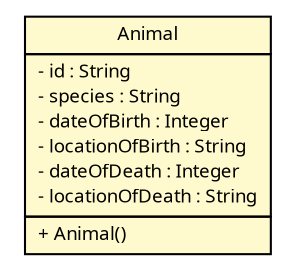 #!/usr/local/bin/dot
#
# Class diagram 
# Generated by UMLGraph version R5_6 (http://www.umlgraph.org/)
#

digraph G {
	edge [fontname="Trebuchet MS",fontsize=10,labelfontname="Trebuchet MS",labelfontsize=10];
	node [fontname="Trebuchet MS",fontsize=10,shape=plaintext];
	nodesep=0.25;
	ranksep=0.5;
	// broadwick.data.Animal
	c5072 [label=<<table title="broadwick.data.Animal" border="0" cellborder="1" cellspacing="0" cellpadding="2" port="p" bgcolor="lemonChiffon" href="./Animal.html">
		<tr><td><table border="0" cellspacing="0" cellpadding="1">
<tr><td align="center" balign="center"><font face="Trebuchet MS"> Animal </font></td></tr>
		</table></td></tr>
		<tr><td><table border="0" cellspacing="0" cellpadding="1">
<tr><td align="left" balign="left"> - id : String </td></tr>
<tr><td align="left" balign="left"> - species : String </td></tr>
<tr><td align="left" balign="left"> - dateOfBirth : Integer </td></tr>
<tr><td align="left" balign="left"> - locationOfBirth : String </td></tr>
<tr><td align="left" balign="left"> - dateOfDeath : Integer </td></tr>
<tr><td align="left" balign="left"> - locationOfDeath : String </td></tr>
		</table></td></tr>
		<tr><td><table border="0" cellspacing="0" cellpadding="1">
<tr><td align="left" balign="left"> + Animal() </td></tr>
		</table></td></tr>
		</table>>, URL="./Animal.html", fontname="Trebuchet MS", fontcolor="black", fontsize=9.0];
}

